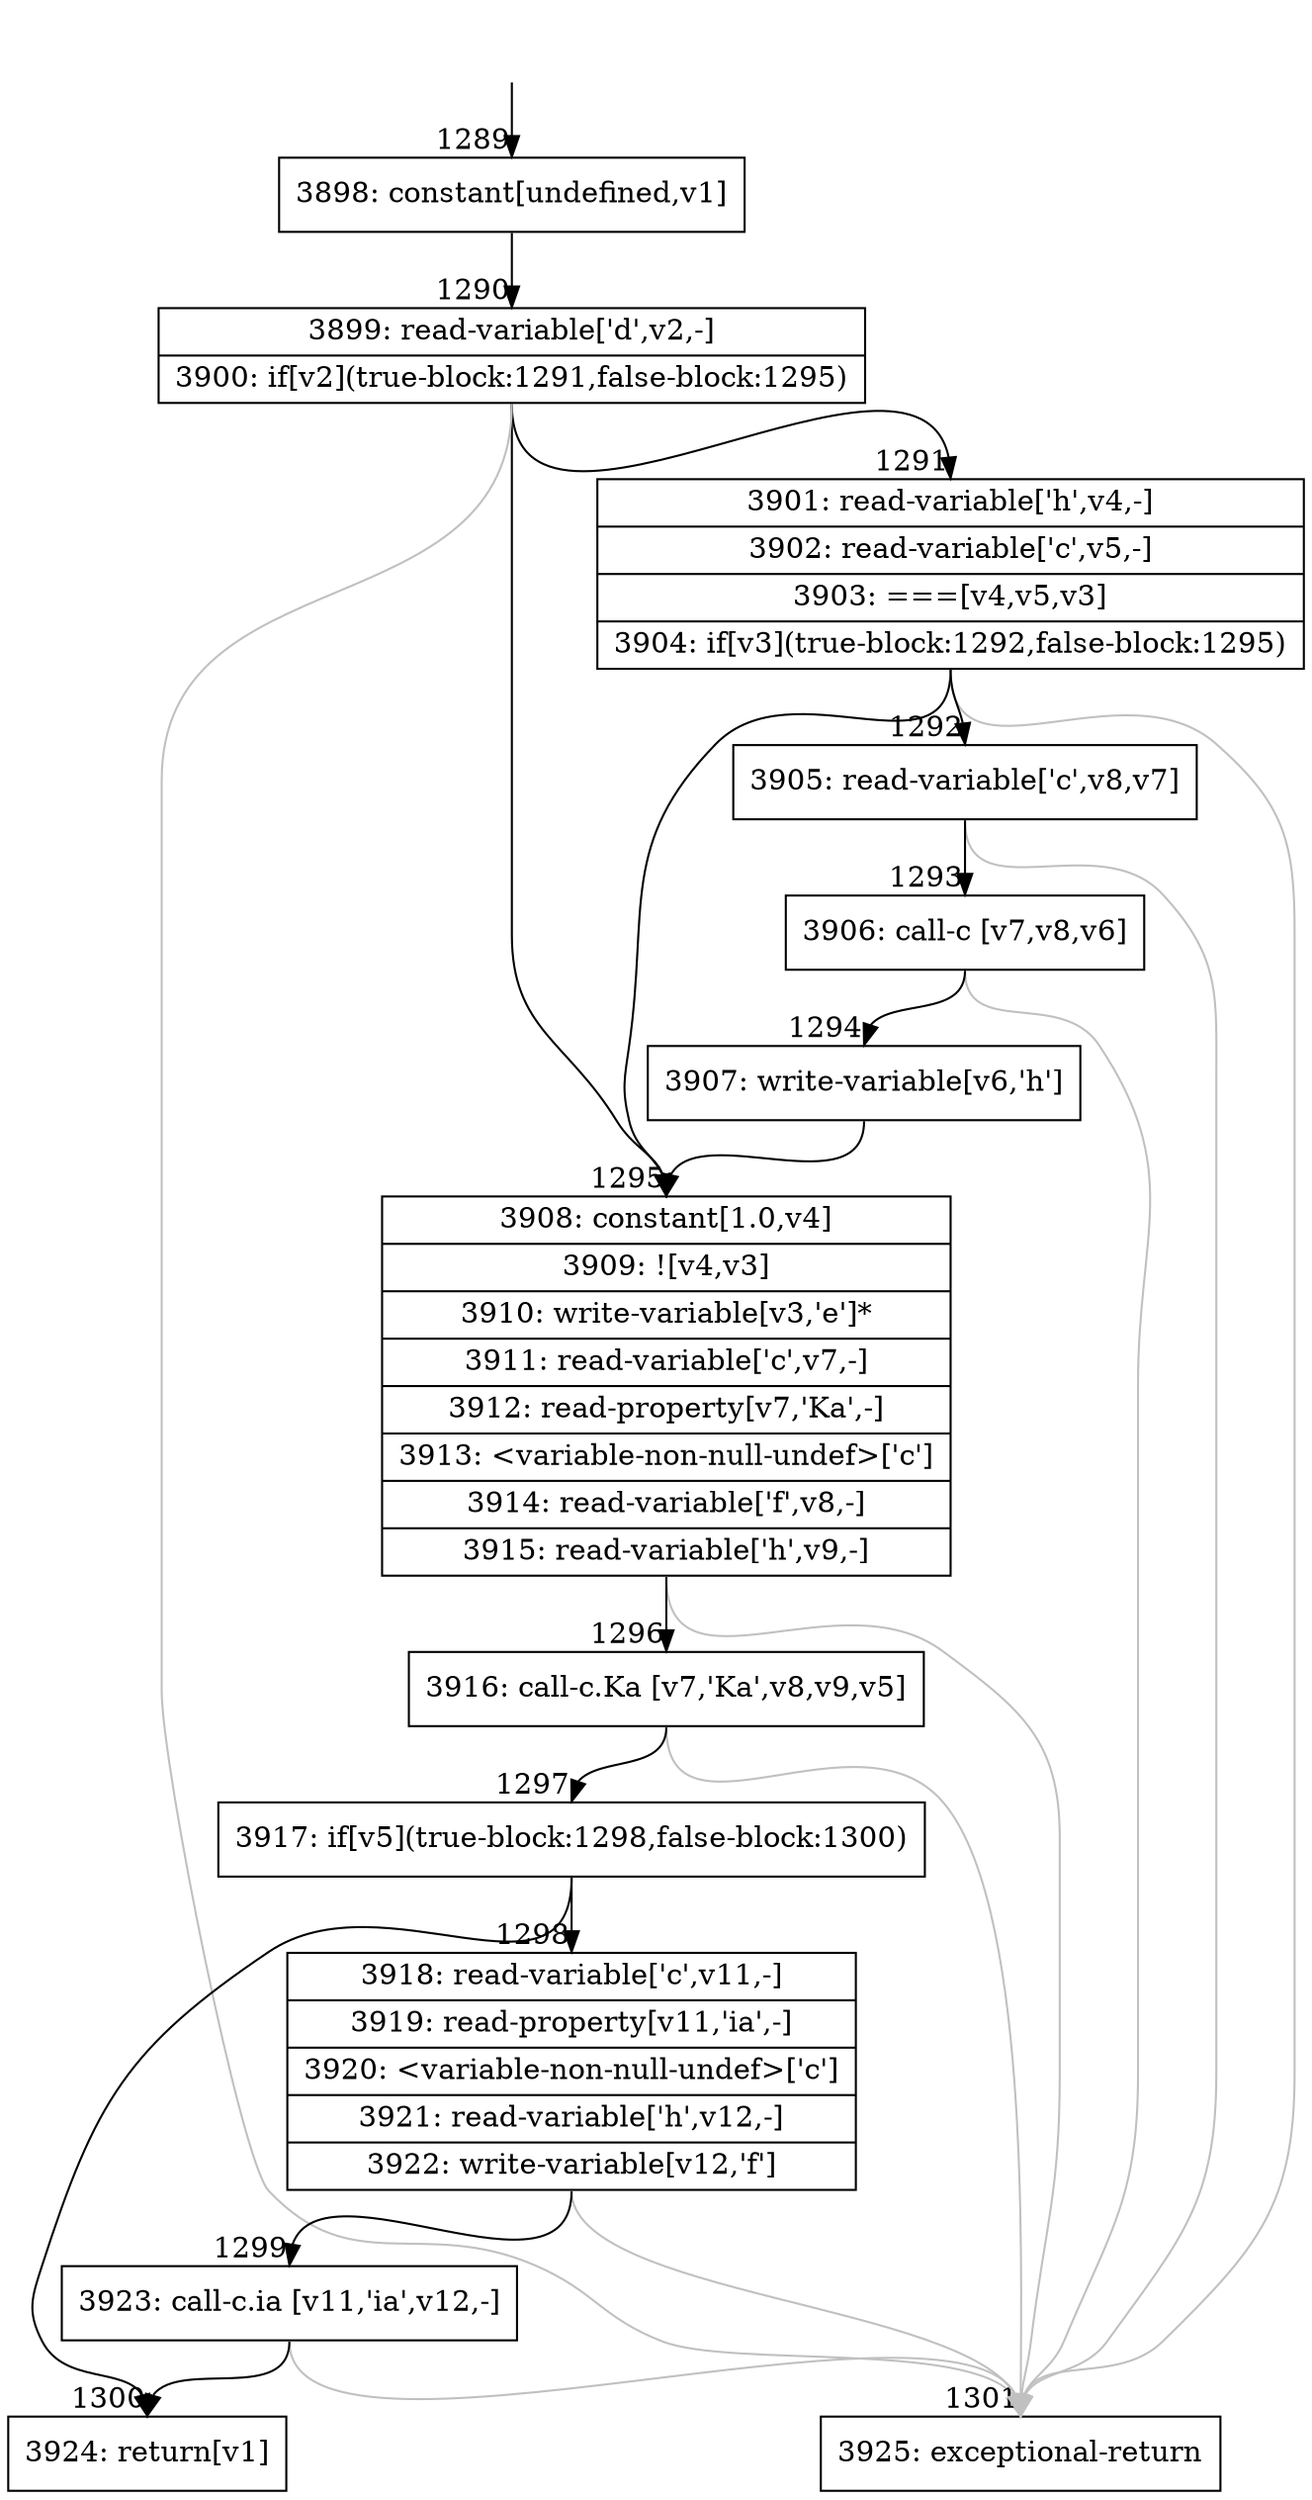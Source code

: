 digraph {
rankdir="TD"
BB_entry107[shape=none,label=""];
BB_entry107 -> BB1289 [tailport=s, headport=n, headlabel="    1289"]
BB1289 [shape=record label="{3898: constant[undefined,v1]}" ] 
BB1289 -> BB1290 [tailport=s, headport=n, headlabel="      1290"]
BB1290 [shape=record label="{3899: read-variable['d',v2,-]|3900: if[v2](true-block:1291,false-block:1295)}" ] 
BB1290 -> BB1295 [tailport=s, headport=n, headlabel="      1295"]
BB1290 -> BB1291 [tailport=s, headport=n, headlabel="      1291"]
BB1290 -> BB1301 [tailport=s, headport=n, color=gray, headlabel="      1301"]
BB1291 [shape=record label="{3901: read-variable['h',v4,-]|3902: read-variable['c',v5,-]|3903: ===[v4,v5,v3]|3904: if[v3](true-block:1292,false-block:1295)}" ] 
BB1291 -> BB1295 [tailport=s, headport=n]
BB1291 -> BB1292 [tailport=s, headport=n, headlabel="      1292"]
BB1291 -> BB1301 [tailport=s, headport=n, color=gray]
BB1292 [shape=record label="{3905: read-variable['c',v8,v7]}" ] 
BB1292 -> BB1293 [tailport=s, headport=n, headlabel="      1293"]
BB1292 -> BB1301 [tailport=s, headport=n, color=gray]
BB1293 [shape=record label="{3906: call-c [v7,v8,v6]}" ] 
BB1293 -> BB1294 [tailport=s, headport=n, headlabel="      1294"]
BB1293 -> BB1301 [tailport=s, headport=n, color=gray]
BB1294 [shape=record label="{3907: write-variable[v6,'h']}" ] 
BB1294 -> BB1295 [tailport=s, headport=n]
BB1295 [shape=record label="{3908: constant[1.0,v4]|3909: ![v4,v3]|3910: write-variable[v3,'e']*|3911: read-variable['c',v7,-]|3912: read-property[v7,'Ka',-]|3913: \<variable-non-null-undef\>['c']|3914: read-variable['f',v8,-]|3915: read-variable['h',v9,-]}" ] 
BB1295 -> BB1296 [tailport=s, headport=n, headlabel="      1296"]
BB1295 -> BB1301 [tailport=s, headport=n, color=gray]
BB1296 [shape=record label="{3916: call-c.Ka [v7,'Ka',v8,v9,v5]}" ] 
BB1296 -> BB1297 [tailport=s, headport=n, headlabel="      1297"]
BB1296 -> BB1301 [tailport=s, headport=n, color=gray]
BB1297 [shape=record label="{3917: if[v5](true-block:1298,false-block:1300)}" ] 
BB1297 -> BB1300 [tailport=s, headport=n, headlabel="      1300"]
BB1297 -> BB1298 [tailport=s, headport=n, headlabel="      1298"]
BB1298 [shape=record label="{3918: read-variable['c',v11,-]|3919: read-property[v11,'ia',-]|3920: \<variable-non-null-undef\>['c']|3921: read-variable['h',v12,-]|3922: write-variable[v12,'f']}" ] 
BB1298 -> BB1299 [tailport=s, headport=n, headlabel="      1299"]
BB1298 -> BB1301 [tailport=s, headport=n, color=gray]
BB1299 [shape=record label="{3923: call-c.ia [v11,'ia',v12,-]}" ] 
BB1299 -> BB1300 [tailport=s, headport=n]
BB1299 -> BB1301 [tailport=s, headport=n, color=gray]
BB1300 [shape=record label="{3924: return[v1]}" ] 
BB1301 [shape=record label="{3925: exceptional-return}" ] 
}
